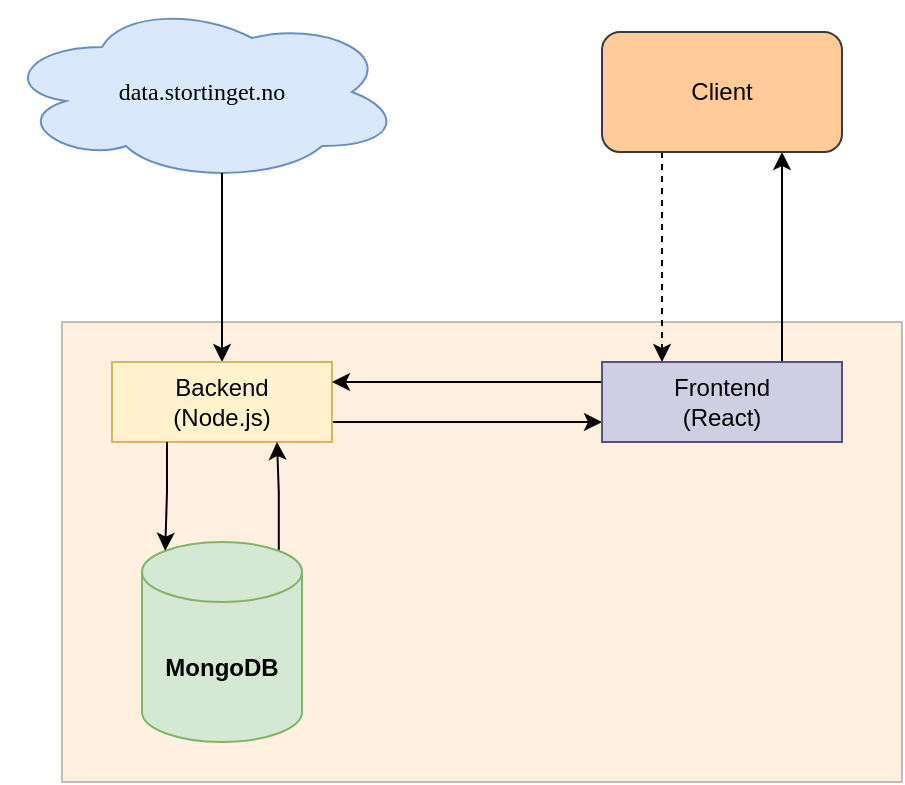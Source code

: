 <mxfile version="22.0.7" type="device">
  <diagram id="C5RBs43oDa-KdzZeNtuy" name="Page-1">
    <mxGraphModel dx="906" dy="605" grid="1" gridSize="10" guides="1" tooltips="1" connect="1" arrows="1" fold="1" page="1" pageScale="1" pageWidth="827" pageHeight="1169" math="0" shadow="0">
      <root>
        <mxCell id="WIyWlLk6GJQsqaUBKTNV-0" />
        <mxCell id="WIyWlLk6GJQsqaUBKTNV-1" parent="WIyWlLk6GJQsqaUBKTNV-0" />
        <mxCell id="KG_osiVOT5841G34k3Lr-22" value="" style="rounded=0;whiteSpace=wrap;html=1;fillColor=#ffcc99;opacity=30;strokeColor=#36393d;" parent="WIyWlLk6GJQsqaUBKTNV-1" vertex="1">
          <mxGeometry x="130" y="260" width="420" height="230" as="geometry" />
        </mxCell>
        <mxCell id="KG_osiVOT5841G34k3Lr-0" value="&lt;font style=&quot;&quot; face=&quot;Lucida Console&quot;&gt;data.stortinget.no&lt;/font&gt;" style="ellipse;shape=cloud;whiteSpace=wrap;html=1;fillColor=#dae8fc;strokeColor=#6c8ebf;" parent="WIyWlLk6GJQsqaUBKTNV-1" vertex="1">
          <mxGeometry x="100" y="100" width="200" height="90" as="geometry" />
        </mxCell>
        <mxCell id="KG_osiVOT5841G34k3Lr-1" value="" style="endArrow=classic;html=1;rounded=0;exitX=0.55;exitY=0.95;exitDx=0;exitDy=0;exitPerimeter=0;entryX=0.5;entryY=0;entryDx=0;entryDy=0;" parent="WIyWlLk6GJQsqaUBKTNV-1" source="KG_osiVOT5841G34k3Lr-0" target="KG_osiVOT5841G34k3Lr-3" edge="1">
          <mxGeometry width="50" height="50" relative="1" as="geometry">
            <mxPoint x="420" y="460" as="sourcePoint" />
            <mxPoint x="210" y="300" as="targetPoint" />
          </mxGeometry>
        </mxCell>
        <mxCell id="KG_osiVOT5841G34k3Lr-18" style="edgeStyle=orthogonalEdgeStyle;rounded=0;orthogonalLoop=1;jettySize=auto;html=1;exitX=1;exitY=0.75;exitDx=0;exitDy=0;entryX=0;entryY=0.75;entryDx=0;entryDy=0;" parent="WIyWlLk6GJQsqaUBKTNV-1" source="KG_osiVOT5841G34k3Lr-3" target="KG_osiVOT5841G34k3Lr-15" edge="1">
          <mxGeometry relative="1" as="geometry" />
        </mxCell>
        <mxCell id="KG_osiVOT5841G34k3Lr-3" value="Backend&lt;br&gt;(Node.js)" style="rounded=0;whiteSpace=wrap;html=1;fillColor=#fff2cc;strokeColor=#d6b656;" parent="WIyWlLk6GJQsqaUBKTNV-1" vertex="1">
          <mxGeometry x="155" y="280" width="110" height="40" as="geometry" />
        </mxCell>
        <mxCell id="KG_osiVOT5841G34k3Lr-14" style="edgeStyle=orthogonalEdgeStyle;rounded=0;orthogonalLoop=1;jettySize=auto;html=1;exitX=0.855;exitY=0;exitDx=0;exitDy=4.35;exitPerimeter=0;entryX=0.75;entryY=1;entryDx=0;entryDy=0;" parent="WIyWlLk6GJQsqaUBKTNV-1" source="KG_osiVOT5841G34k3Lr-5" target="KG_osiVOT5841G34k3Lr-3" edge="1">
          <mxGeometry relative="1" as="geometry" />
        </mxCell>
        <mxCell id="KG_osiVOT5841G34k3Lr-5" value="&lt;b&gt;MongoDB&lt;/b&gt;" style="shape=cylinder3;whiteSpace=wrap;html=1;boundedLbl=1;backgroundOutline=1;size=15;fillColor=#d5e8d4;strokeColor=#82b366;" parent="WIyWlLk6GJQsqaUBKTNV-1" vertex="1">
          <mxGeometry x="170" y="370" width="80" height="100" as="geometry" />
        </mxCell>
        <mxCell id="KG_osiVOT5841G34k3Lr-13" style="edgeStyle=orthogonalEdgeStyle;rounded=0;orthogonalLoop=1;jettySize=auto;html=1;exitX=0.25;exitY=1;exitDx=0;exitDy=0;entryX=0.145;entryY=0;entryDx=0;entryDy=4.35;entryPerimeter=0;" parent="WIyWlLk6GJQsqaUBKTNV-1" source="KG_osiVOT5841G34k3Lr-3" target="KG_osiVOT5841G34k3Lr-5" edge="1">
          <mxGeometry relative="1" as="geometry" />
        </mxCell>
        <mxCell id="KG_osiVOT5841G34k3Lr-17" style="edgeStyle=orthogonalEdgeStyle;rounded=0;orthogonalLoop=1;jettySize=auto;html=1;exitX=0;exitY=0.25;exitDx=0;exitDy=0;entryX=1;entryY=0.25;entryDx=0;entryDy=0;" parent="WIyWlLk6GJQsqaUBKTNV-1" source="KG_osiVOT5841G34k3Lr-15" target="KG_osiVOT5841G34k3Lr-3" edge="1">
          <mxGeometry relative="1" as="geometry" />
        </mxCell>
        <mxCell id="KG_osiVOT5841G34k3Lr-21" style="edgeStyle=orthogonalEdgeStyle;rounded=0;orthogonalLoop=1;jettySize=auto;html=1;exitX=0.75;exitY=0;exitDx=0;exitDy=0;entryX=0.75;entryY=1;entryDx=0;entryDy=0;" parent="WIyWlLk6GJQsqaUBKTNV-1" source="KG_osiVOT5841G34k3Lr-15" target="KG_osiVOT5841G34k3Lr-19" edge="1">
          <mxGeometry relative="1" as="geometry" />
        </mxCell>
        <mxCell id="KG_osiVOT5841G34k3Lr-15" value="Frontend &lt;br&gt;(React)" style="rounded=0;whiteSpace=wrap;html=1;fillColor=#d0cee2;strokeColor=#56517e;" parent="WIyWlLk6GJQsqaUBKTNV-1" vertex="1">
          <mxGeometry x="400" y="280" width="120" height="40" as="geometry" />
        </mxCell>
        <mxCell id="KG_osiVOT5841G34k3Lr-20" style="edgeStyle=orthogonalEdgeStyle;rounded=0;orthogonalLoop=1;jettySize=auto;html=1;exitX=0.25;exitY=1;exitDx=0;exitDy=0;entryX=0.25;entryY=0;entryDx=0;entryDy=0;dashed=1;" parent="WIyWlLk6GJQsqaUBKTNV-1" source="KG_osiVOT5841G34k3Lr-19" target="KG_osiVOT5841G34k3Lr-15" edge="1">
          <mxGeometry relative="1" as="geometry" />
        </mxCell>
        <mxCell id="KG_osiVOT5841G34k3Lr-19" value="Client" style="rounded=1;whiteSpace=wrap;html=1;fillColor=#ffcc99;strokeColor=#36393d;" parent="WIyWlLk6GJQsqaUBKTNV-1" vertex="1">
          <mxGeometry x="400" y="115" width="120" height="60" as="geometry" />
        </mxCell>
      </root>
    </mxGraphModel>
  </diagram>
</mxfile>
